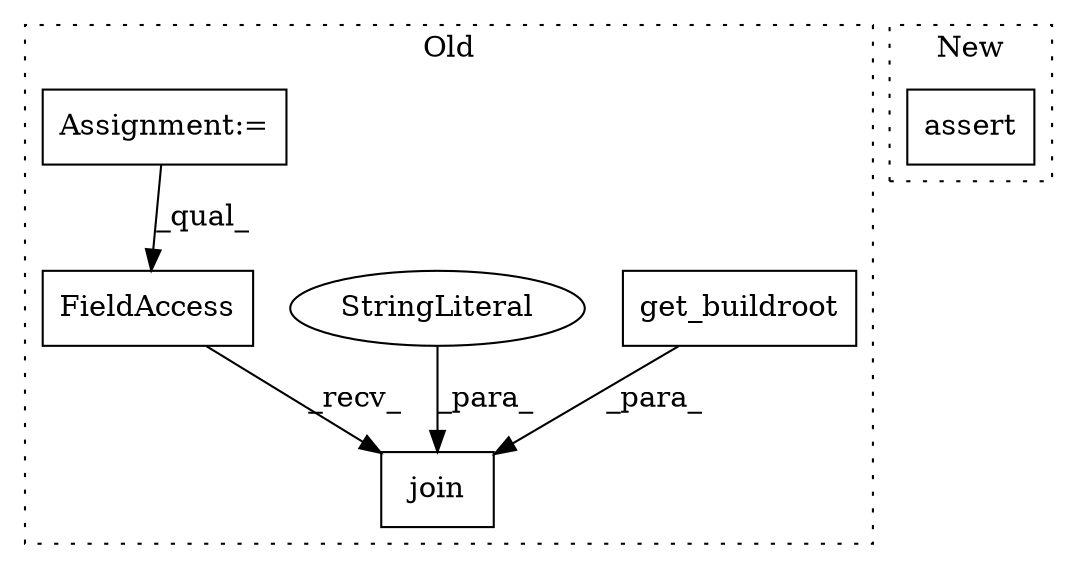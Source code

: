 digraph G {
subgraph cluster0 {
1 [label="get_buildroot" a="32" s="2143" l="15" shape="box"];
3 [label="join" a="32" s="2138,2170" l="5,1" shape="box"];
4 [label="FieldAccess" a="22" s="2130" l="7" shape="box"];
5 [label="StringLiteral" a="45" s="2159" l="11" shape="ellipse"];
6 [label="Assignment:=" a="7" s="1967" l="2" shape="box"];
label = "Old";
style="dotted";
}
subgraph cluster1 {
2 [label="assert" a="32" s="2364,2430" l="15,1" shape="box"];
label = "New";
style="dotted";
}
1 -> 3 [label="_para_"];
4 -> 3 [label="_recv_"];
5 -> 3 [label="_para_"];
6 -> 4 [label="_qual_"];
}